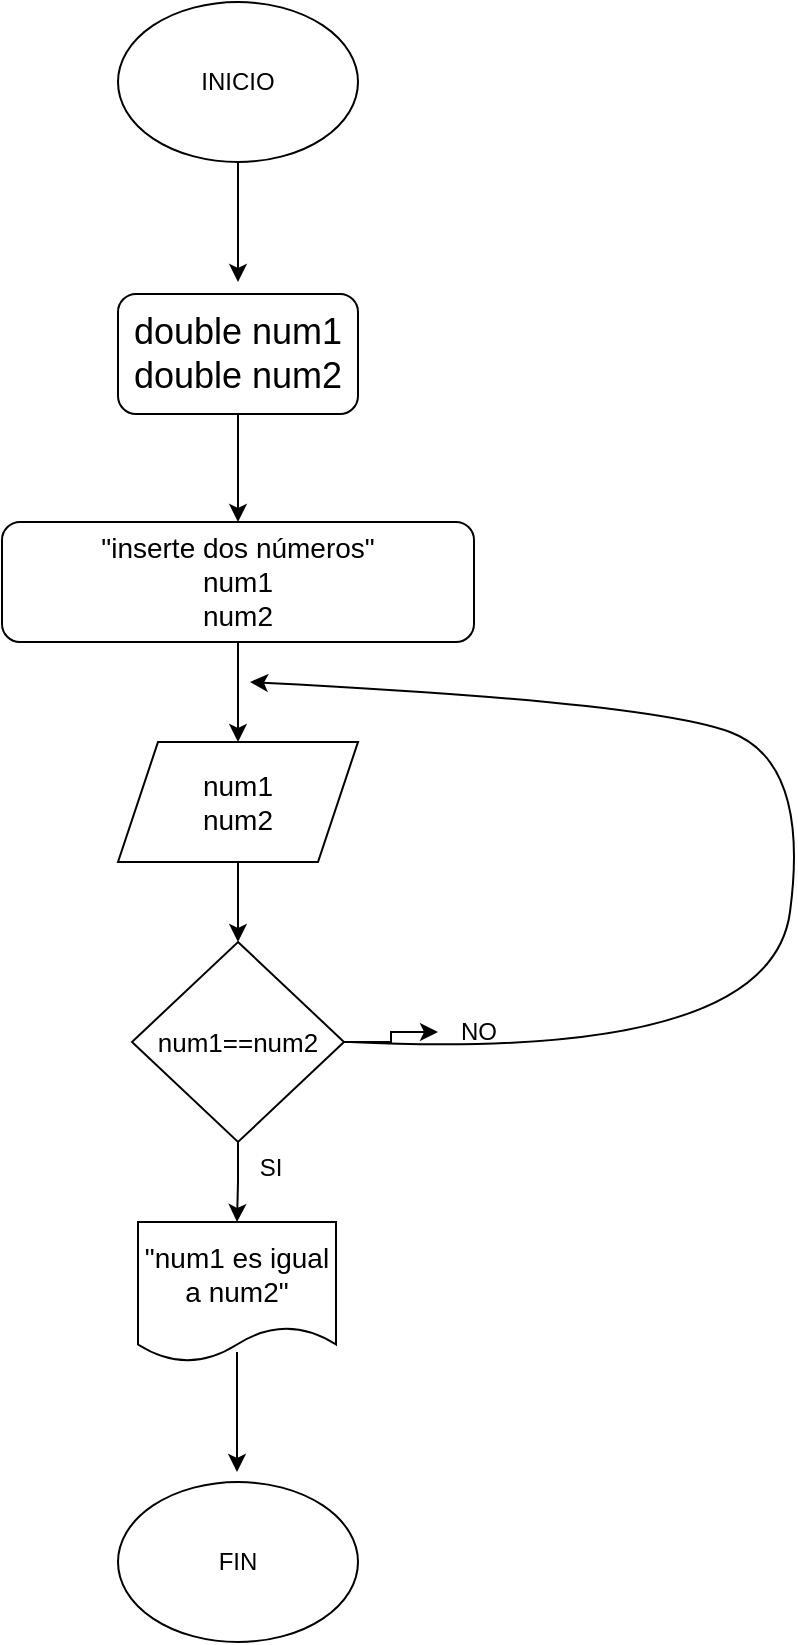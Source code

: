 <mxfile version="22.0.8" type="device">
  <diagram id="C5RBs43oDa-KdzZeNtuy" name="Page-1">
    <mxGraphModel dx="1432" dy="726" grid="1" gridSize="10" guides="1" tooltips="1" connect="1" arrows="1" fold="1" page="1" pageScale="1" pageWidth="827" pageHeight="1169" math="0" shadow="0">
      <root>
        <mxCell id="WIyWlLk6GJQsqaUBKTNV-0" />
        <mxCell id="WIyWlLk6GJQsqaUBKTNV-1" parent="WIyWlLk6GJQsqaUBKTNV-0" />
        <mxCell id="upMwP4eldat7sFlPeTQF-1" style="edgeStyle=orthogonalEdgeStyle;rounded=0;orthogonalLoop=1;jettySize=auto;html=1;" parent="WIyWlLk6GJQsqaUBKTNV-1" source="upMwP4eldat7sFlPeTQF-0" edge="1">
          <mxGeometry relative="1" as="geometry">
            <mxPoint x="414" y="170" as="targetPoint" />
          </mxGeometry>
        </mxCell>
        <mxCell id="upMwP4eldat7sFlPeTQF-0" value="INICIO" style="ellipse;whiteSpace=wrap;html=1;" parent="WIyWlLk6GJQsqaUBKTNV-1" vertex="1">
          <mxGeometry x="354" y="30" width="120" height="80" as="geometry" />
        </mxCell>
        <mxCell id="upMwP4eldat7sFlPeTQF-3" style="edgeStyle=orthogonalEdgeStyle;rounded=0;orthogonalLoop=1;jettySize=auto;html=1;" parent="WIyWlLk6GJQsqaUBKTNV-1" source="upMwP4eldat7sFlPeTQF-2" edge="1">
          <mxGeometry relative="1" as="geometry">
            <mxPoint x="414" y="290" as="targetPoint" />
          </mxGeometry>
        </mxCell>
        <mxCell id="upMwP4eldat7sFlPeTQF-2" value="&lt;div style=&quot;font-size: 18px;&quot;&gt;&lt;font style=&quot;font-size: 18px;&quot;&gt;double num1&lt;br&gt;&lt;/font&gt;&lt;/div&gt;&lt;div style=&quot;font-size: 18px;&quot;&gt;&lt;font style=&quot;font-size: 18px;&quot;&gt;double num2&lt;font style=&quot;font-size: 18px;&quot;&gt;&lt;br&gt;&lt;/font&gt;&lt;/font&gt;&lt;/div&gt;" style="rounded=1;whiteSpace=wrap;html=1;" parent="WIyWlLk6GJQsqaUBKTNV-1" vertex="1">
          <mxGeometry x="354" y="176" width="120" height="60" as="geometry" />
        </mxCell>
        <mxCell id="upMwP4eldat7sFlPeTQF-7" style="edgeStyle=orthogonalEdgeStyle;rounded=0;orthogonalLoop=1;jettySize=auto;html=1;" parent="WIyWlLk6GJQsqaUBKTNV-1" source="upMwP4eldat7sFlPeTQF-4" target="upMwP4eldat7sFlPeTQF-8" edge="1">
          <mxGeometry relative="1" as="geometry">
            <mxPoint x="414" y="520" as="targetPoint" />
          </mxGeometry>
        </mxCell>
        <mxCell id="upMwP4eldat7sFlPeTQF-4" value="&lt;font style=&quot;font-size: 14px;&quot;&gt;&lt;/font&gt;&lt;div style=&quot;font-size: 14px;&quot;&gt;num1&lt;/div&gt;&lt;div style=&quot;font-size: 14px;&quot;&gt;&lt;font style=&quot;font-size: 14px;&quot;&gt;num2&lt;/font&gt;&lt;/div&gt;" style="shape=parallelogram;perimeter=parallelogramPerimeter;whiteSpace=wrap;html=1;fixedSize=1;" parent="WIyWlLk6GJQsqaUBKTNV-1" vertex="1">
          <mxGeometry x="354" y="400" width="120" height="60" as="geometry" />
        </mxCell>
        <mxCell id="upMwP4eldat7sFlPeTQF-6" style="edgeStyle=orthogonalEdgeStyle;rounded=0;orthogonalLoop=1;jettySize=auto;html=1;" parent="WIyWlLk6GJQsqaUBKTNV-1" source="upMwP4eldat7sFlPeTQF-5" edge="1">
          <mxGeometry relative="1" as="geometry">
            <mxPoint x="414" y="400" as="targetPoint" />
          </mxGeometry>
        </mxCell>
        <mxCell id="upMwP4eldat7sFlPeTQF-5" value="&lt;div style=&quot;font-size: 14px;&quot;&gt;&lt;font style=&quot;font-size: 14px;&quot;&gt;&quot;inserte dos números&quot;&lt;/font&gt;&lt;/div&gt;&lt;div style=&quot;font-size: 14px;&quot;&gt;num1&lt;/div&gt;&lt;div style=&quot;font-size: 14px;&quot;&gt;&lt;font style=&quot;font-size: 14px;&quot;&gt;num2&lt;font style=&quot;font-size: 14px;&quot;&gt;&lt;br&gt;&lt;/font&gt;&lt;/font&gt;&lt;/div&gt;" style="rounded=1;whiteSpace=wrap;html=1;" parent="WIyWlLk6GJQsqaUBKTNV-1" vertex="1">
          <mxGeometry x="296" y="290" width="236" height="60" as="geometry" />
        </mxCell>
        <mxCell id="upMwP4eldat7sFlPeTQF-9" style="edgeStyle=orthogonalEdgeStyle;rounded=0;orthogonalLoop=1;jettySize=auto;html=1;" parent="WIyWlLk6GJQsqaUBKTNV-1" source="upMwP4eldat7sFlPeTQF-8" target="upMwP4eldat7sFlPeTQF-10" edge="1">
          <mxGeometry relative="1" as="geometry">
            <mxPoint x="414" y="660" as="targetPoint" />
          </mxGeometry>
        </mxCell>
        <mxCell id="arNwbgvSRb93Dl0_d0Nx-0" value="" style="edgeStyle=orthogonalEdgeStyle;rounded=0;orthogonalLoop=1;jettySize=auto;html=1;" edge="1" parent="WIyWlLk6GJQsqaUBKTNV-1" source="upMwP4eldat7sFlPeTQF-8" target="upMwP4eldat7sFlPeTQF-15">
          <mxGeometry relative="1" as="geometry" />
        </mxCell>
        <mxCell id="upMwP4eldat7sFlPeTQF-8" value="&lt;font style=&quot;font-size: 13px;&quot;&gt;num1==num2&lt;/font&gt;" style="rhombus;whiteSpace=wrap;html=1;" parent="WIyWlLk6GJQsqaUBKTNV-1" vertex="1">
          <mxGeometry x="361" y="500" width="106" height="100" as="geometry" />
        </mxCell>
        <mxCell id="upMwP4eldat7sFlPeTQF-16" style="edgeStyle=orthogonalEdgeStyle;rounded=0;orthogonalLoop=1;jettySize=auto;html=1;" parent="WIyWlLk6GJQsqaUBKTNV-1" edge="1">
          <mxGeometry relative="1" as="geometry">
            <mxPoint x="413.5" y="765" as="targetPoint" />
            <mxPoint x="413.5" y="705" as="sourcePoint" />
          </mxGeometry>
        </mxCell>
        <mxCell id="upMwP4eldat7sFlPeTQF-10" value="&lt;font style=&quot;font-size: 14px;&quot;&gt;&quot;num1 es igual a num2&quot;&lt;/font&gt;" style="shape=document;whiteSpace=wrap;html=1;boundedLbl=1;size=0.25;" parent="WIyWlLk6GJQsqaUBKTNV-1" vertex="1">
          <mxGeometry x="364" y="640" width="99" height="70" as="geometry" />
        </mxCell>
        <mxCell id="upMwP4eldat7sFlPeTQF-11" value="SI" style="text;html=1;align=center;verticalAlign=middle;resizable=0;points=[];autosize=1;strokeColor=none;fillColor=none;" parent="WIyWlLk6GJQsqaUBKTNV-1" vertex="1">
          <mxGeometry x="415" y="598" width="30" height="30" as="geometry" />
        </mxCell>
        <mxCell id="upMwP4eldat7sFlPeTQF-14" value="" style="curved=1;endArrow=classic;html=1;rounded=0;" parent="WIyWlLk6GJQsqaUBKTNV-1" edge="1">
          <mxGeometry width="50" height="50" relative="1" as="geometry">
            <mxPoint x="470" y="550" as="sourcePoint" />
            <mxPoint x="420" y="370" as="targetPoint" />
            <Array as="points">
              <mxPoint x="680" y="560" />
              <mxPoint x="700" y="410" />
              <mxPoint x="620" y="380" />
            </Array>
          </mxGeometry>
        </mxCell>
        <mxCell id="upMwP4eldat7sFlPeTQF-15" value="NO" style="text;html=1;align=center;verticalAlign=middle;resizable=0;points=[];autosize=1;strokeColor=none;fillColor=none;" parent="WIyWlLk6GJQsqaUBKTNV-1" vertex="1">
          <mxGeometry x="514" y="530" width="40" height="30" as="geometry" />
        </mxCell>
        <mxCell id="upMwP4eldat7sFlPeTQF-17" value="FIN" style="ellipse;whiteSpace=wrap;html=1;" parent="WIyWlLk6GJQsqaUBKTNV-1" vertex="1">
          <mxGeometry x="354" y="770" width="120" height="80" as="geometry" />
        </mxCell>
      </root>
    </mxGraphModel>
  </diagram>
</mxfile>
